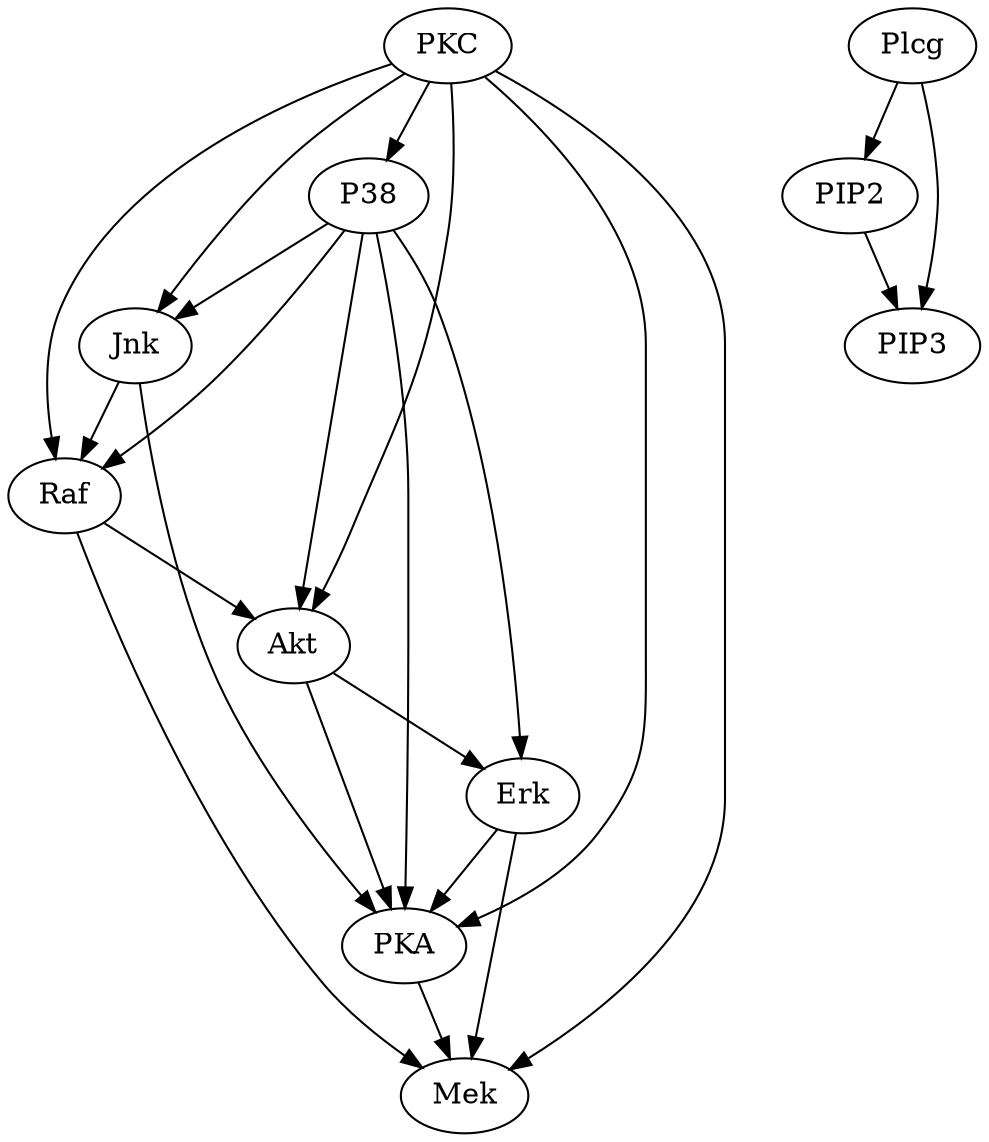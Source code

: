 digraph G {
    "Jnk" -> "Raf";
    "P38" -> "Raf";
    "PKC" -> "Raf";
    "Akt" -> "PKA";
    "Erk" -> "PKA";
    "Jnk" -> "PKA";
    "P38" -> "PKA";
    "PKC" -> "PKA";
    "P38" -> "Akt";
    "PKC" -> "Akt";
    "Raf" -> "Akt";
    "PKC" -> "P38";
    "PIP2" -> "PIP3";
    "Plcg" -> "PIP3";
    "Plcg" -> "PIP2";
    "P38" -> "Jnk";
    "PKC" -> "Jnk";
    "Erk" -> "Mek";
    "PKA" -> "Mek";
    "PKC" -> "Mek";
    "Raf" -> "Mek";
    "Akt" -> "Erk";
    "P38" -> "Erk";
}
